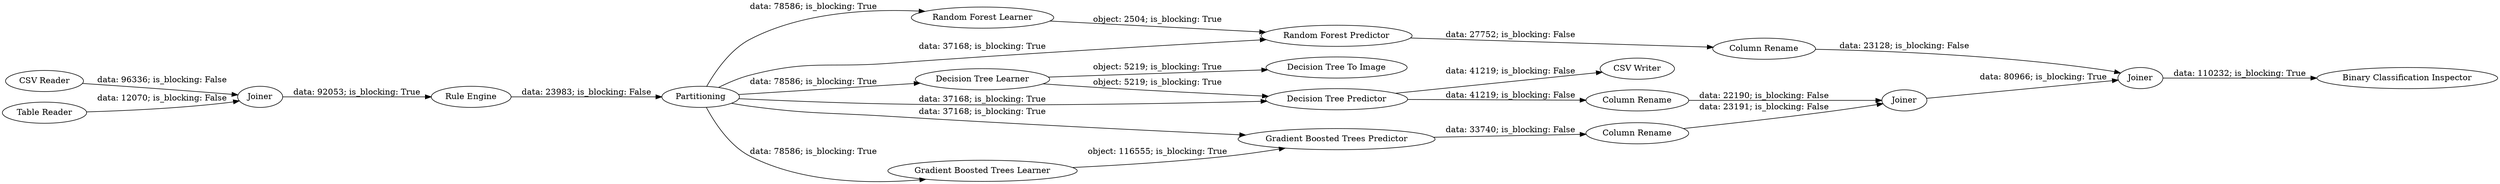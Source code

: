 digraph {
	"-412384083128176169_31" [label="Random Forest Predictor"]
	"-412384083128176169_20" [label=Partitioning]
	"-412384083128176169_10" [label="Decision Tree Learner"]
	"-412384083128176169_23" [label="Column Rename"]
	"-412384083128176169_35" [label="CSV Writer"]
	"-412384083128176169_27" [label="Gradient Boosted Trees Learner"]
	"-412384083128176169_30" [label="Random Forest Learner"]
	"-412384083128176169_5" [label=Joiner]
	"-412384083128176169_2" [label="CSV Reader"]
	"-412384083128176169_32" [label="Column Rename"]
	"-412384083128176169_21" [label="Binary Classification Inspector"]
	"-412384083128176169_33" [label=Joiner]
	"-412384083128176169_25" [label="Column Rename"]
	"-412384083128176169_28" [label="Gradient Boosted Trees Predictor"]
	"-412384083128176169_9" [label="Rule Engine"]
	"-412384083128176169_34" [label="Decision Tree To Image"]
	"-412384083128176169_1" [label="Table Reader"]
	"-412384083128176169_11" [label="Decision Tree Predictor"]
	"-412384083128176169_22" [label=Joiner]
	"-412384083128176169_22" -> "-412384083128176169_33" [label="data: 80966; is_blocking: True"]
	"-412384083128176169_31" -> "-412384083128176169_32" [label="data: 27752; is_blocking: False"]
	"-412384083128176169_1" -> "-412384083128176169_5" [label="data: 12070; is_blocking: False"]
	"-412384083128176169_27" -> "-412384083128176169_28" [label="object: 116555; is_blocking: True"]
	"-412384083128176169_11" -> "-412384083128176169_25" [label="data: 41219; is_blocking: False"]
	"-412384083128176169_20" -> "-412384083128176169_30" [label="data: 78586; is_blocking: True"]
	"-412384083128176169_32" -> "-412384083128176169_33" [label="data: 23128; is_blocking: False"]
	"-412384083128176169_33" -> "-412384083128176169_21" [label="data: 110232; is_blocking: True"]
	"-412384083128176169_28" -> "-412384083128176169_23" [label="data: 33740; is_blocking: False"]
	"-412384083128176169_2" -> "-412384083128176169_5" [label="data: 96336; is_blocking: False"]
	"-412384083128176169_20" -> "-412384083128176169_11" [label="data: 37168; is_blocking: True"]
	"-412384083128176169_23" -> "-412384083128176169_22" [label="data: 23191; is_blocking: False"]
	"-412384083128176169_20" -> "-412384083128176169_27" [label="data: 78586; is_blocking: True"]
	"-412384083128176169_20" -> "-412384083128176169_28" [label="data: 37168; is_blocking: True"]
	"-412384083128176169_10" -> "-412384083128176169_34" [label="object: 5219; is_blocking: True"]
	"-412384083128176169_25" -> "-412384083128176169_22" [label="data: 22190; is_blocking: False"]
	"-412384083128176169_11" -> "-412384083128176169_35" [label="data: 41219; is_blocking: False"]
	"-412384083128176169_5" -> "-412384083128176169_9" [label="data: 92053; is_blocking: True"]
	"-412384083128176169_20" -> "-412384083128176169_10" [label="data: 78586; is_blocking: True"]
	"-412384083128176169_30" -> "-412384083128176169_31" [label="object: 2504; is_blocking: True"]
	"-412384083128176169_20" -> "-412384083128176169_31" [label="data: 37168; is_blocking: True"]
	"-412384083128176169_10" -> "-412384083128176169_11" [label="object: 5219; is_blocking: True"]
	"-412384083128176169_9" -> "-412384083128176169_20" [label="data: 23983; is_blocking: False"]
	rankdir=LR
}
